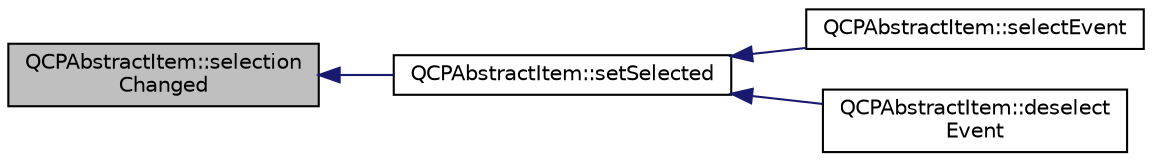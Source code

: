 digraph "QCPAbstractItem::selectionChanged"
{
  edge [fontname="Helvetica",fontsize="10",labelfontname="Helvetica",labelfontsize="10"];
  node [fontname="Helvetica",fontsize="10",shape=record];
  rankdir="LR";
  Node159 [label="QCPAbstractItem::selection\lChanged",height=0.2,width=0.4,color="black", fillcolor="grey75", style="filled", fontcolor="black"];
  Node159 -> Node160 [dir="back",color="midnightblue",fontsize="10",style="solid",fontname="Helvetica"];
  Node160 [label="QCPAbstractItem::setSelected",height=0.2,width=0.4,color="black", fillcolor="white", style="filled",URL="$da/d6a/class_q_c_p_abstract_item.html#a203de94ad586cc44d16c9565f49d3378"];
  Node160 -> Node161 [dir="back",color="midnightblue",fontsize="10",style="solid",fontname="Helvetica"];
  Node161 [label="QCPAbstractItem::selectEvent",height=0.2,width=0.4,color="black", fillcolor="white", style="filled",URL="$da/d6a/class_q_c_p_abstract_item.html#aaf92af7b9893712959a6c073d334d88d"];
  Node160 -> Node162 [dir="back",color="midnightblue",fontsize="10",style="solid",fontname="Helvetica"];
  Node162 [label="QCPAbstractItem::deselect\lEvent",height=0.2,width=0.4,color="black", fillcolor="white", style="filled",URL="$da/d6a/class_q_c_p_abstract_item.html#a91f090d6763cfedb0749219c63788ae9"];
}
